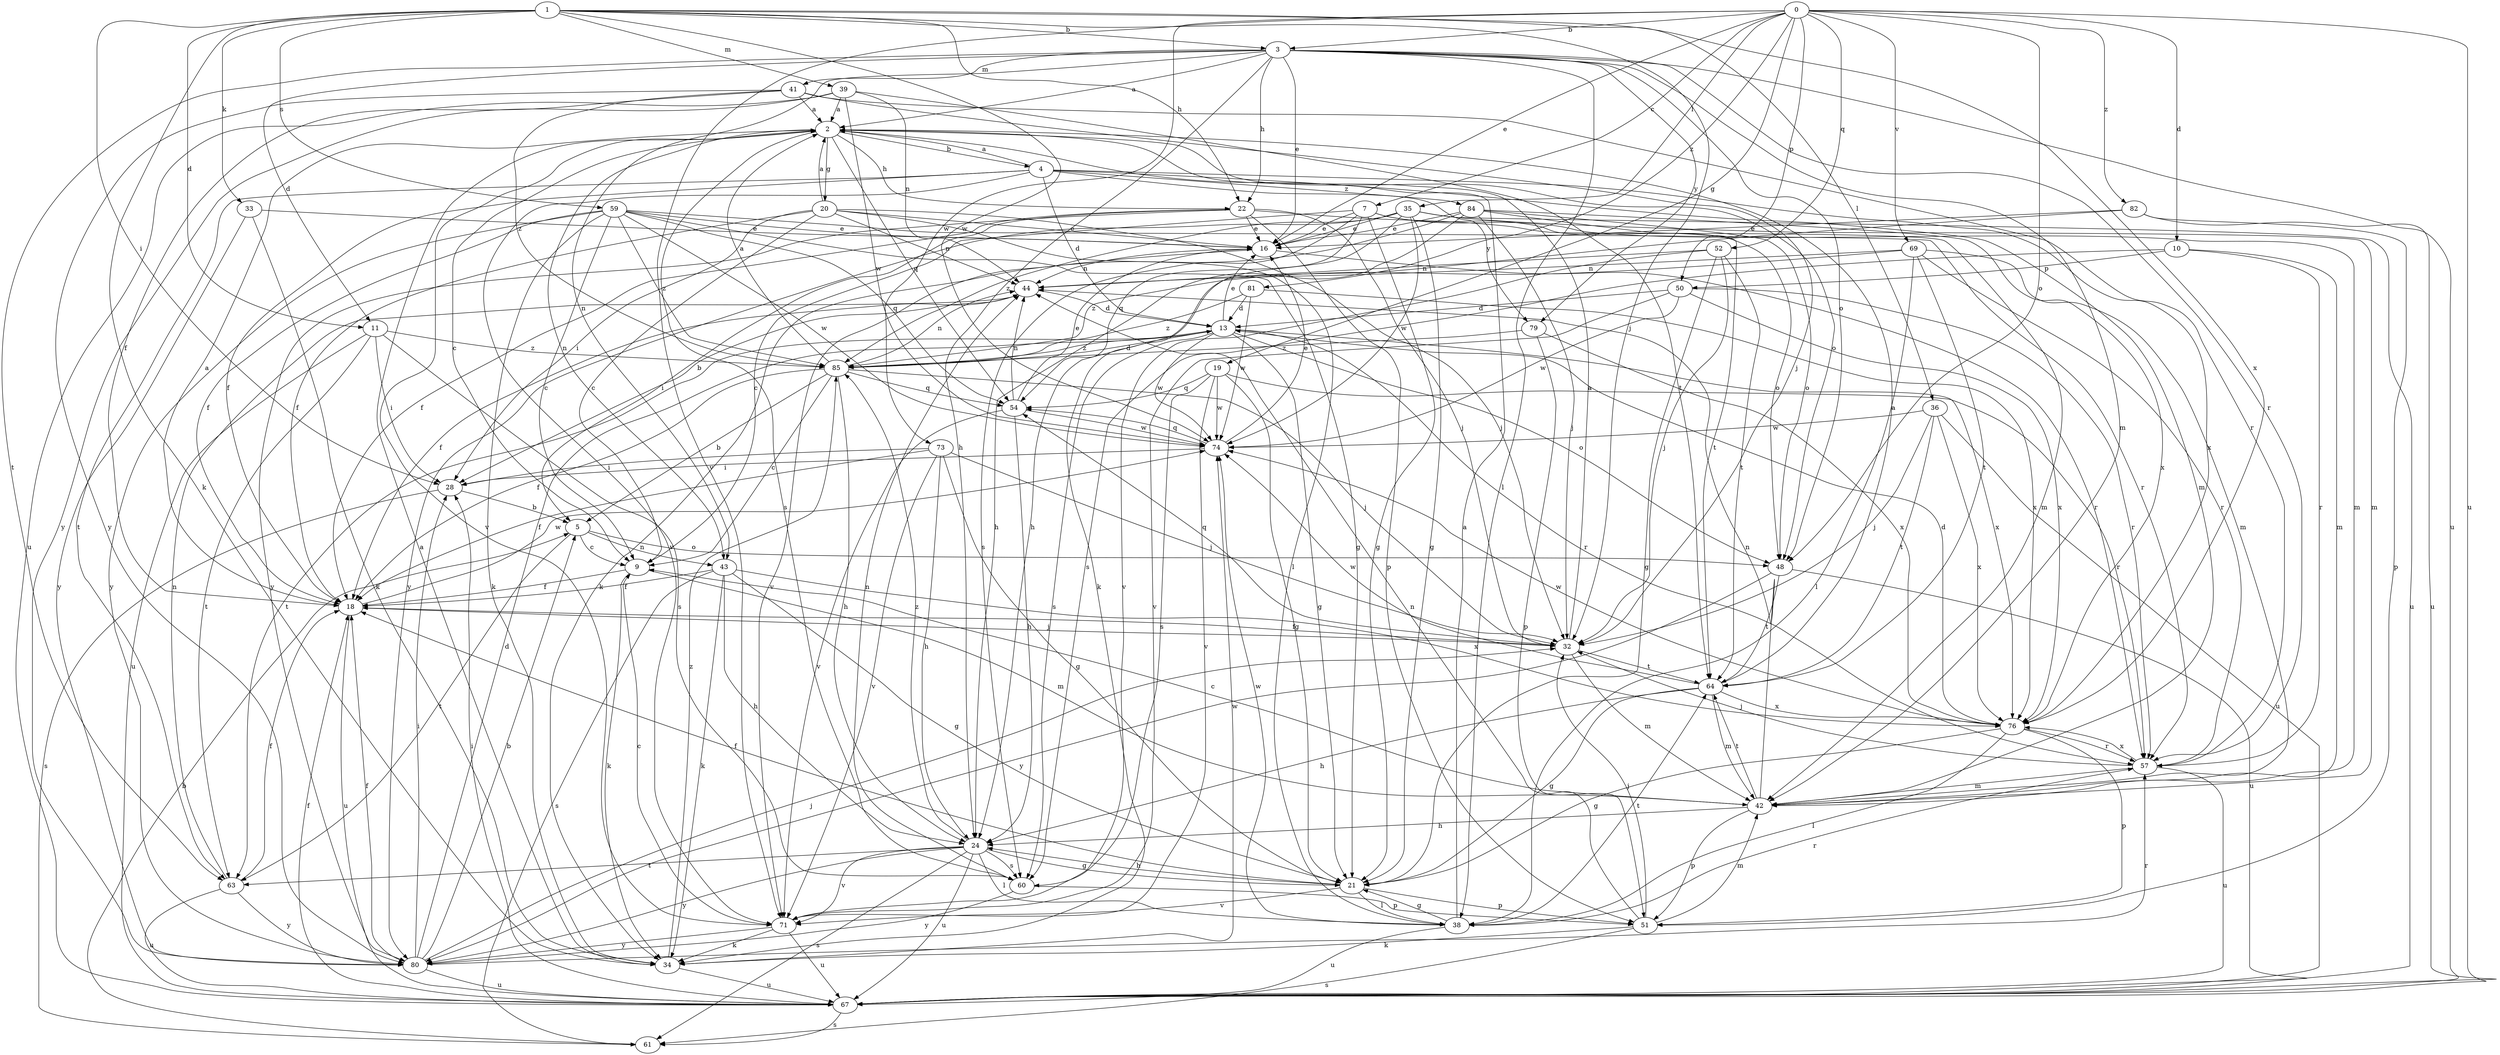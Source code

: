 strict digraph  {
0;
1;
2;
3;
4;
5;
7;
9;
10;
11;
13;
16;
18;
19;
20;
21;
22;
24;
28;
32;
33;
34;
35;
36;
38;
39;
41;
42;
43;
44;
48;
50;
51;
52;
54;
57;
59;
60;
61;
63;
64;
67;
69;
71;
73;
74;
76;
79;
80;
81;
82;
84;
85;
0 -> 3  [label=b];
0 -> 7  [label=c];
0 -> 10  [label=d];
0 -> 16  [label=e];
0 -> 19  [label=g];
0 -> 35  [label=l];
0 -> 48  [label=o];
0 -> 50  [label=p];
0 -> 52  [label=q];
0 -> 67  [label=u];
0 -> 69  [label=v];
0 -> 71  [label=v];
0 -> 73  [label=w];
0 -> 81  [label=z];
0 -> 82  [label=z];
1 -> 3  [label=b];
1 -> 11  [label=d];
1 -> 22  [label=h];
1 -> 28  [label=i];
1 -> 32  [label=j];
1 -> 33  [label=k];
1 -> 34  [label=k];
1 -> 36  [label=l];
1 -> 39  [label=m];
1 -> 59  [label=s];
1 -> 74  [label=w];
1 -> 76  [label=x];
2 -> 4  [label=b];
2 -> 9  [label=c];
2 -> 20  [label=g];
2 -> 22  [label=h];
2 -> 43  [label=n];
2 -> 48  [label=o];
2 -> 54  [label=q];
2 -> 60  [label=s];
2 -> 71  [label=v];
3 -> 2  [label=a];
3 -> 11  [label=d];
3 -> 16  [label=e];
3 -> 22  [label=h];
3 -> 24  [label=h];
3 -> 38  [label=l];
3 -> 41  [label=m];
3 -> 42  [label=m];
3 -> 43  [label=n];
3 -> 48  [label=o];
3 -> 57  [label=r];
3 -> 63  [label=t];
3 -> 67  [label=u];
3 -> 79  [label=y];
4 -> 2  [label=a];
4 -> 13  [label=d];
4 -> 18  [label=f];
4 -> 42  [label=m];
4 -> 63  [label=t];
4 -> 71  [label=v];
4 -> 76  [label=x];
4 -> 79  [label=y];
4 -> 84  [label=z];
5 -> 9  [label=c];
5 -> 43  [label=n];
5 -> 48  [label=o];
5 -> 63  [label=t];
7 -> 9  [label=c];
7 -> 16  [label=e];
7 -> 21  [label=g];
7 -> 42  [label=m];
7 -> 48  [label=o];
7 -> 54  [label=q];
7 -> 60  [label=s];
9 -> 18  [label=f];
9 -> 34  [label=k];
9 -> 42  [label=m];
10 -> 42  [label=m];
10 -> 50  [label=p];
10 -> 57  [label=r];
10 -> 60  [label=s];
11 -> 28  [label=i];
11 -> 60  [label=s];
11 -> 63  [label=t];
11 -> 67  [label=u];
11 -> 85  [label=z];
13 -> 16  [label=e];
13 -> 21  [label=g];
13 -> 48  [label=o];
13 -> 57  [label=r];
13 -> 60  [label=s];
13 -> 63  [label=t];
13 -> 74  [label=w];
13 -> 76  [label=x];
13 -> 85  [label=z];
16 -> 44  [label=n];
16 -> 57  [label=r];
16 -> 71  [label=v];
18 -> 2  [label=a];
18 -> 32  [label=j];
18 -> 67  [label=u];
18 -> 74  [label=w];
19 -> 21  [label=g];
19 -> 54  [label=q];
19 -> 57  [label=r];
19 -> 60  [label=s];
19 -> 71  [label=v];
19 -> 74  [label=w];
20 -> 2  [label=a];
20 -> 9  [label=c];
20 -> 16  [label=e];
20 -> 18  [label=f];
20 -> 28  [label=i];
20 -> 32  [label=j];
20 -> 38  [label=l];
20 -> 44  [label=n];
21 -> 18  [label=f];
21 -> 24  [label=h];
21 -> 38  [label=l];
21 -> 51  [label=p];
21 -> 71  [label=v];
22 -> 5  [label=b];
22 -> 16  [label=e];
22 -> 18  [label=f];
22 -> 32  [label=j];
22 -> 42  [label=m];
22 -> 51  [label=p];
22 -> 80  [label=y];
24 -> 21  [label=g];
24 -> 38  [label=l];
24 -> 60  [label=s];
24 -> 61  [label=s];
24 -> 63  [label=t];
24 -> 67  [label=u];
24 -> 71  [label=v];
24 -> 80  [label=y];
24 -> 85  [label=z];
28 -> 5  [label=b];
28 -> 61  [label=s];
32 -> 2  [label=a];
32 -> 18  [label=f];
32 -> 42  [label=m];
32 -> 54  [label=q];
32 -> 64  [label=t];
33 -> 16  [label=e];
33 -> 34  [label=k];
33 -> 80  [label=y];
34 -> 2  [label=a];
34 -> 67  [label=u];
34 -> 74  [label=w];
34 -> 85  [label=z];
35 -> 16  [label=e];
35 -> 21  [label=g];
35 -> 34  [label=k];
35 -> 42  [label=m];
35 -> 67  [label=u];
35 -> 74  [label=w];
35 -> 80  [label=y];
35 -> 85  [label=z];
36 -> 32  [label=j];
36 -> 64  [label=t];
36 -> 67  [label=u];
36 -> 74  [label=w];
36 -> 76  [label=x];
38 -> 2  [label=a];
38 -> 21  [label=g];
38 -> 57  [label=r];
38 -> 64  [label=t];
38 -> 67  [label=u];
38 -> 74  [label=w];
39 -> 2  [label=a];
39 -> 44  [label=n];
39 -> 64  [label=t];
39 -> 67  [label=u];
39 -> 74  [label=w];
39 -> 80  [label=y];
41 -> 2  [label=a];
41 -> 18  [label=f];
41 -> 32  [label=j];
41 -> 57  [label=r];
41 -> 80  [label=y];
41 -> 85  [label=z];
42 -> 9  [label=c];
42 -> 24  [label=h];
42 -> 44  [label=n];
42 -> 51  [label=p];
42 -> 64  [label=t];
43 -> 18  [label=f];
43 -> 21  [label=g];
43 -> 24  [label=h];
43 -> 34  [label=k];
43 -> 61  [label=s];
43 -> 76  [label=x];
44 -> 13  [label=d];
44 -> 18  [label=f];
44 -> 28  [label=i];
48 -> 64  [label=t];
48 -> 67  [label=u];
48 -> 80  [label=y];
50 -> 13  [label=d];
50 -> 57  [label=r];
50 -> 71  [label=v];
50 -> 74  [label=w];
50 -> 76  [label=x];
51 -> 32  [label=j];
51 -> 34  [label=k];
51 -> 42  [label=m];
51 -> 44  [label=n];
51 -> 61  [label=s];
52 -> 21  [label=g];
52 -> 32  [label=j];
52 -> 44  [label=n];
52 -> 64  [label=t];
52 -> 71  [label=v];
54 -> 16  [label=e];
54 -> 24  [label=h];
54 -> 44  [label=n];
54 -> 71  [label=v];
54 -> 74  [label=w];
57 -> 32  [label=j];
57 -> 42  [label=m];
57 -> 67  [label=u];
57 -> 76  [label=x];
59 -> 9  [label=c];
59 -> 16  [label=e];
59 -> 18  [label=f];
59 -> 21  [label=g];
59 -> 34  [label=k];
59 -> 54  [label=q];
59 -> 57  [label=r];
59 -> 74  [label=w];
59 -> 80  [label=y];
59 -> 85  [label=z];
60 -> 44  [label=n];
60 -> 51  [label=p];
60 -> 80  [label=y];
61 -> 5  [label=b];
63 -> 18  [label=f];
63 -> 44  [label=n];
63 -> 67  [label=u];
63 -> 80  [label=y];
64 -> 2  [label=a];
64 -> 21  [label=g];
64 -> 24  [label=h];
64 -> 42  [label=m];
64 -> 74  [label=w];
64 -> 76  [label=x];
67 -> 18  [label=f];
67 -> 28  [label=i];
67 -> 61  [label=s];
69 -> 38  [label=l];
69 -> 42  [label=m];
69 -> 44  [label=n];
69 -> 57  [label=r];
69 -> 64  [label=t];
69 -> 85  [label=z];
71 -> 9  [label=c];
71 -> 34  [label=k];
71 -> 67  [label=u];
71 -> 80  [label=y];
73 -> 18  [label=f];
73 -> 21  [label=g];
73 -> 24  [label=h];
73 -> 28  [label=i];
73 -> 32  [label=j];
73 -> 71  [label=v];
74 -> 16  [label=e];
74 -> 28  [label=i];
74 -> 54  [label=q];
76 -> 13  [label=d];
76 -> 21  [label=g];
76 -> 38  [label=l];
76 -> 51  [label=p];
76 -> 57  [label=r];
76 -> 74  [label=w];
79 -> 51  [label=p];
79 -> 76  [label=x];
79 -> 85  [label=z];
80 -> 5  [label=b];
80 -> 13  [label=d];
80 -> 18  [label=f];
80 -> 28  [label=i];
80 -> 32  [label=j];
80 -> 57  [label=r];
80 -> 67  [label=u];
81 -> 13  [label=d];
81 -> 74  [label=w];
81 -> 76  [label=x];
81 -> 85  [label=z];
82 -> 16  [label=e];
82 -> 24  [label=h];
82 -> 51  [label=p];
82 -> 67  [label=u];
84 -> 16  [label=e];
84 -> 24  [label=h];
84 -> 32  [label=j];
84 -> 34  [label=k];
84 -> 48  [label=o];
84 -> 64  [label=t];
84 -> 76  [label=x];
85 -> 2  [label=a];
85 -> 5  [label=b];
85 -> 9  [label=c];
85 -> 13  [label=d];
85 -> 18  [label=f];
85 -> 24  [label=h];
85 -> 32  [label=j];
85 -> 44  [label=n];
85 -> 54  [label=q];
}
